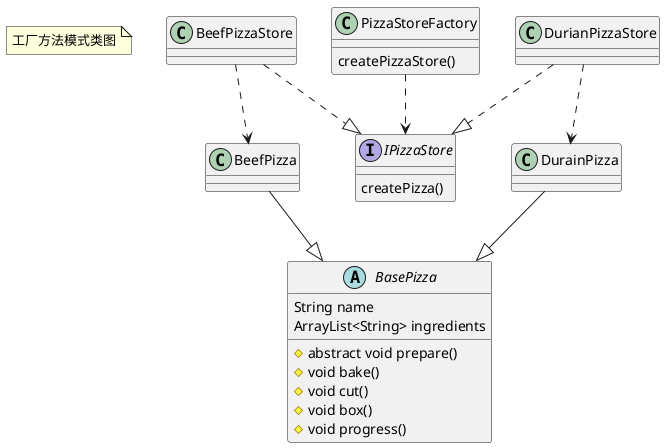 @startuml

note "工厂方法模式类图" as N1

abstract class BasePizza {
    String name
    ArrayList<String> ingredients
    # abstract void prepare()
    # void bake()
    # void cut()
    # void box()
    # void progress()
}
class BeefPizza
class DurainPizza

interface IPizzaStore {
    createPizza()
}
class BeefPizzaStore
class DurianPizzaStore

class PizzaStoreFactory {
    createPizzaStore()
}

BeefPizza --down|> BasePizza
DurainPizza --down|> BasePizza

BeefPizzaStore ..> BeefPizza
DurianPizzaStore ..> DurainPizza

BeefPizzaStore ..down|> IPizzaStore
DurianPizzaStore ..down|> IPizzaStore

PizzaStoreFactory ..> IPizzaStore

@enduml